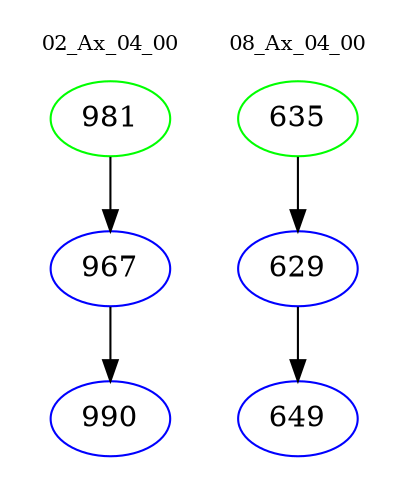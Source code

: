 digraph{
subgraph cluster_0 {
color = white
label = "02_Ax_04_00";
fontsize=10;
T0_981 [label="981", color="green"]
T0_981 -> T0_967 [color="black"]
T0_967 [label="967", color="blue"]
T0_967 -> T0_990 [color="black"]
T0_990 [label="990", color="blue"]
}
subgraph cluster_1 {
color = white
label = "08_Ax_04_00";
fontsize=10;
T1_635 [label="635", color="green"]
T1_635 -> T1_629 [color="black"]
T1_629 [label="629", color="blue"]
T1_629 -> T1_649 [color="black"]
T1_649 [label="649", color="blue"]
}
}
